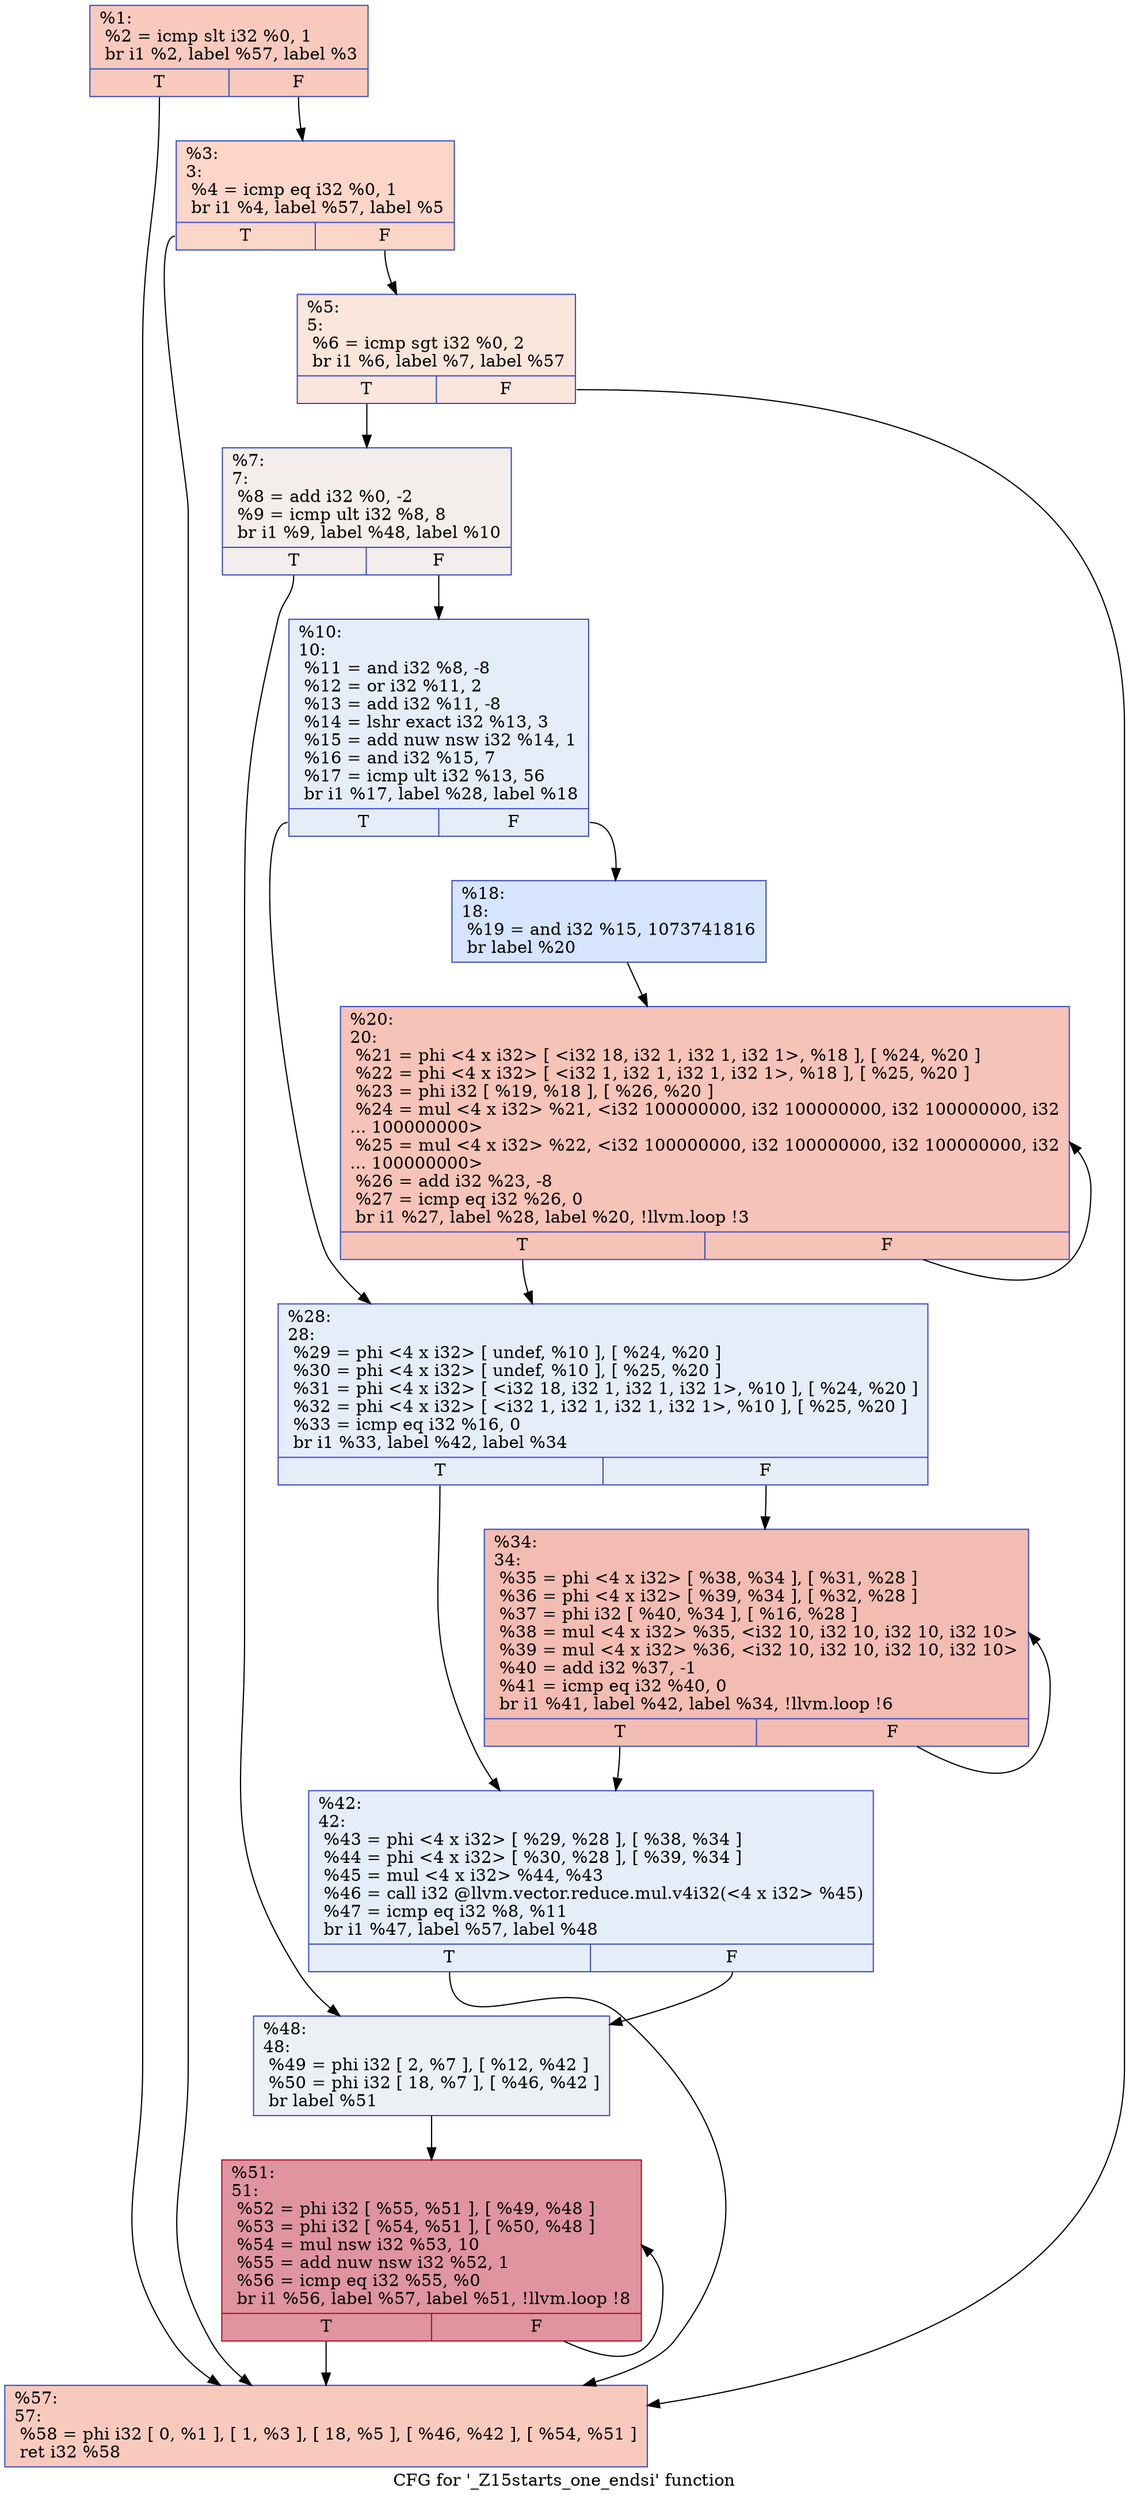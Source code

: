 digraph "CFG for '_Z15starts_one_endsi' function" {
	label="CFG for '_Z15starts_one_endsi' function";

	Node0x55788ec7bf40 [shape=record,color="#3d50c3ff", style=filled, fillcolor="#ef886b70",label="{%1:\l  %2 = icmp slt i32 %0, 1\l  br i1 %2, label %57, label %3\l|{<s0>T|<s1>F}}"];
	Node0x55788ec7bf40:s0 -> Node0x55788ec7c660;
	Node0x55788ec7bf40:s1 -> Node0x55788ec7c6b0;
	Node0x55788ec7c6b0 [shape=record,color="#3d50c3ff", style=filled, fillcolor="#f6a38570",label="{%3:\l3:                                                \l  %4 = icmp eq i32 %0, 1\l  br i1 %4, label %57, label %5\l|{<s0>T|<s1>F}}"];
	Node0x55788ec7c6b0:s0 -> Node0x55788ec7c660;
	Node0x55788ec7c6b0:s1 -> Node0x55788ec7c890;
	Node0x55788ec7c890 [shape=record,color="#3d50c3ff", style=filled, fillcolor="#f4c5ad70",label="{%5:\l5:                                                \l  %6 = icmp sgt i32 %0, 2\l  br i1 %6, label %7, label %57\l|{<s0>T|<s1>F}}"];
	Node0x55788ec7c890:s0 -> Node0x55788ec7ca20;
	Node0x55788ec7c890:s1 -> Node0x55788ec7c660;
	Node0x55788ec7ca20 [shape=record,color="#3d50c3ff", style=filled, fillcolor="#e3d9d370",label="{%7:\l7:                                                \l  %8 = add i32 %0, -2\l  %9 = icmp ult i32 %8, 8\l  br i1 %9, label %48, label %10\l|{<s0>T|<s1>F}}"];
	Node0x55788ec7ca20:s0 -> Node0x55788ec7c840;
	Node0x55788ec7ca20:s1 -> Node0x55788ec7cd30;
	Node0x55788ec7cd30 [shape=record,color="#3d50c3ff", style=filled, fillcolor="#c5d6f270",label="{%10:\l10:                                               \l  %11 = and i32 %8, -8\l  %12 = or i32 %11, 2\l  %13 = add i32 %11, -8\l  %14 = lshr exact i32 %13, 3\l  %15 = add nuw nsw i32 %14, 1\l  %16 = and i32 %15, 7\l  %17 = icmp ult i32 %13, 56\l  br i1 %17, label %28, label %18\l|{<s0>T|<s1>F}}"];
	Node0x55788ec7cd30:s0 -> Node0x55788ec7d290;
	Node0x55788ec7cd30:s1 -> Node0x55788ec7d2e0;
	Node0x55788ec7d2e0 [shape=record,color="#3d50c3ff", style=filled, fillcolor="#a5c3fe70",label="{%18:\l18:                                               \l  %19 = and i32 %15, 1073741816\l  br label %20\l}"];
	Node0x55788ec7d2e0 -> Node0x55788ec7d4e0;
	Node0x55788ec7d4e0 [shape=record,color="#3d50c3ff", style=filled, fillcolor="#e8765c70",label="{%20:\l20:                                               \l  %21 = phi \<4 x i32\> [ \<i32 18, i32 1, i32 1, i32 1\>, %18 ], [ %24, %20 ]\l  %22 = phi \<4 x i32\> [ \<i32 1, i32 1, i32 1, i32 1\>, %18 ], [ %25, %20 ]\l  %23 = phi i32 [ %19, %18 ], [ %26, %20 ]\l  %24 = mul \<4 x i32\> %21, \<i32 100000000, i32 100000000, i32 100000000, i32\l... 100000000\>\l  %25 = mul \<4 x i32\> %22, \<i32 100000000, i32 100000000, i32 100000000, i32\l... 100000000\>\l  %26 = add i32 %23, -8\l  %27 = icmp eq i32 %26, 0\l  br i1 %27, label %28, label %20, !llvm.loop !3\l|{<s0>T|<s1>F}}"];
	Node0x55788ec7d4e0:s0 -> Node0x55788ec7d290;
	Node0x55788ec7d4e0:s1 -> Node0x55788ec7d4e0;
	Node0x55788ec7d290 [shape=record,color="#3d50c3ff", style=filled, fillcolor="#c5d6f270",label="{%28:\l28:                                               \l  %29 = phi \<4 x i32\> [ undef, %10 ], [ %24, %20 ]\l  %30 = phi \<4 x i32\> [ undef, %10 ], [ %25, %20 ]\l  %31 = phi \<4 x i32\> [ \<i32 18, i32 1, i32 1, i32 1\>, %10 ], [ %24, %20 ]\l  %32 = phi \<4 x i32\> [ \<i32 1, i32 1, i32 1, i32 1\>, %10 ], [ %25, %20 ]\l  %33 = icmp eq i32 %16, 0\l  br i1 %33, label %42, label %34\l|{<s0>T|<s1>F}}"];
	Node0x55788ec7d290:s0 -> Node0x55788ec7f850;
	Node0x55788ec7d290:s1 -> Node0x55788ec7f8a0;
	Node0x55788ec7f8a0 [shape=record,color="#3d50c3ff", style=filled, fillcolor="#e1675170",label="{%34:\l34:                                               \l  %35 = phi \<4 x i32\> [ %38, %34 ], [ %31, %28 ]\l  %36 = phi \<4 x i32\> [ %39, %34 ], [ %32, %28 ]\l  %37 = phi i32 [ %40, %34 ], [ %16, %28 ]\l  %38 = mul \<4 x i32\> %35, \<i32 10, i32 10, i32 10, i32 10\>\l  %39 = mul \<4 x i32\> %36, \<i32 10, i32 10, i32 10, i32 10\>\l  %40 = add i32 %37, -1\l  %41 = icmp eq i32 %40, 0\l  br i1 %41, label %42, label %34, !llvm.loop !6\l|{<s0>T|<s1>F}}"];
	Node0x55788ec7f8a0:s0 -> Node0x55788ec7f850;
	Node0x55788ec7f8a0:s1 -> Node0x55788ec7f8a0;
	Node0x55788ec7f850 [shape=record,color="#3d50c3ff", style=filled, fillcolor="#c5d6f270",label="{%42:\l42:                                               \l  %43 = phi \<4 x i32\> [ %29, %28 ], [ %38, %34 ]\l  %44 = phi \<4 x i32\> [ %30, %28 ], [ %39, %34 ]\l  %45 = mul \<4 x i32\> %44, %43\l  %46 = call i32 @llvm.vector.reduce.mul.v4i32(\<4 x i32\> %45)\l  %47 = icmp eq i32 %8, %11\l  br i1 %47, label %57, label %48\l|{<s0>T|<s1>F}}"];
	Node0x55788ec7f850:s0 -> Node0x55788ec7c660;
	Node0x55788ec7f850:s1 -> Node0x55788ec7c840;
	Node0x55788ec7c840 [shape=record,color="#3d50c3ff", style=filled, fillcolor="#d6dce470",label="{%48:\l48:                                               \l  %49 = phi i32 [ 2, %7 ], [ %12, %42 ]\l  %50 = phi i32 [ 18, %7 ], [ %46, %42 ]\l  br label %51\l}"];
	Node0x55788ec7c840 -> Node0x55788ec80750;
	Node0x55788ec80750 [shape=record,color="#b70d28ff", style=filled, fillcolor="#b70d2870",label="{%51:\l51:                                               \l  %52 = phi i32 [ %55, %51 ], [ %49, %48 ]\l  %53 = phi i32 [ %54, %51 ], [ %50, %48 ]\l  %54 = mul nsw i32 %53, 10\l  %55 = add nuw nsw i32 %52, 1\l  %56 = icmp eq i32 %55, %0\l  br i1 %56, label %57, label %51, !llvm.loop !8\l|{<s0>T|<s1>F}}"];
	Node0x55788ec80750:s0 -> Node0x55788ec7c660;
	Node0x55788ec80750:s1 -> Node0x55788ec80750;
	Node0x55788ec7c660 [shape=record,color="#3d50c3ff", style=filled, fillcolor="#ef886b70",label="{%57:\l57:                                               \l  %58 = phi i32 [ 0, %1 ], [ 1, %3 ], [ 18, %5 ], [ %46, %42 ], [ %54, %51 ]\l  ret i32 %58\l}"];
}
